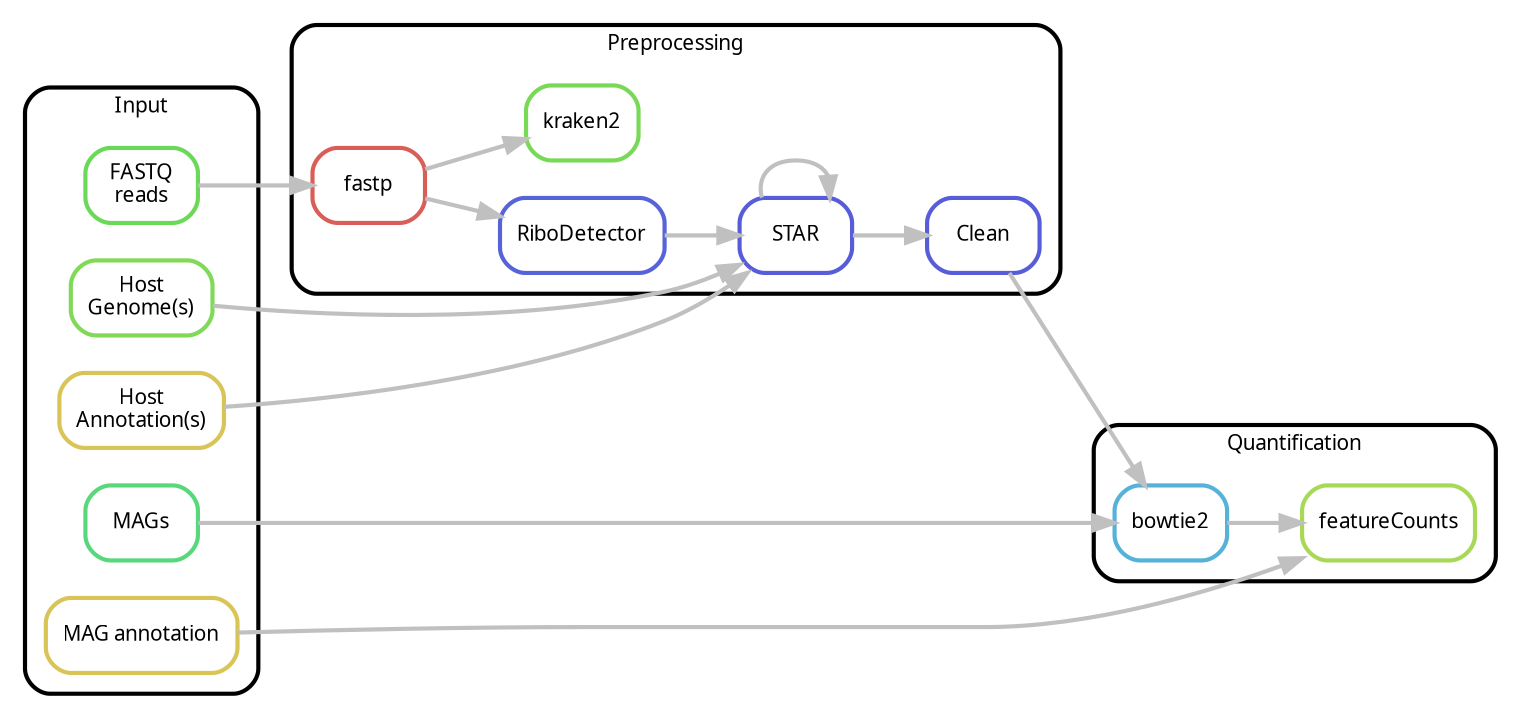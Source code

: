 digraph snakemake_dag {
    rankdir="LR";
    // newrank=true;
    graph[bgcolor=white, margin=0];
    node[shape=box, style=rounded, fontname=sans, fontsize=10, penwidth=2];
    edge[penwidth=2, color=grey];

    subgraph cluster_0 {
        label = "Input";
        shape=box; style=rounded; fontname=sans; fontsize=10; penwidth=2; margin=10;
        reads           [label = "FASTQ\nreads",        color = "0.31 0.6 0.85", style="rounded"];

        genome          [label = "Host\nGenome(s)",     color = "0.28 0.6 0.85", style="rounded"];
        gtf             [label = "Host\nAnnotation(s)", color = "0.14 0.6 0.85", style="rounded"];

        mags            [label = "MAGs",                color = "0.38 0.6 0.85", style="rounded"];
        annotation      [label = "MAG annotation",      color = "0.14 0.6 0.85", style="rounded"];
    }

    subgraph cluster_1 {
        label = "Preprocessing";
        shape=box; style=rounded; fontname=sans; fontsize=10; penwidth=2; margin=10;

        fastp           [label = "fastp",               color = "0.01 0.6 0.85", style="rounded"];
        ribodetector    [label = "RiboDetector",        color = "0.65 0.6 0.85", style="rounded"];
        kraken2         [label = "kraken2",             color = "0.29 0.6 0.85", style="rounded"];
        star            [label = "STAR",                color = "0.66 0.6 0.85", style="rounded"];
        clean           [label = "Clean",               color = "0.66 0.6 0.85", style="rounded"];

        genome -> star
        gtf -> star
        reads -> fastp -> ribodetector -> star
        star -> star
        fastp -> kraken2
        star -> clean
    }

    clean -> bowtie2

    subgraph cluster_2 {
        label = "Quantification";
        shape=box; style=rounded; fontname=sans; fontsize=10; penwidth=2; margin=10;

        bowtie2         [label = "bowtie2",             color = "0.55 0.6 0.85", style="rounded"];
        featureCounts   [label = "featureCounts",       color = "0.23 0.6 0.85", style="rounded"];

        mags -> bowtie2
        annotation -> featureCounts
        bowtie2 -> featureCounts

    }

}
